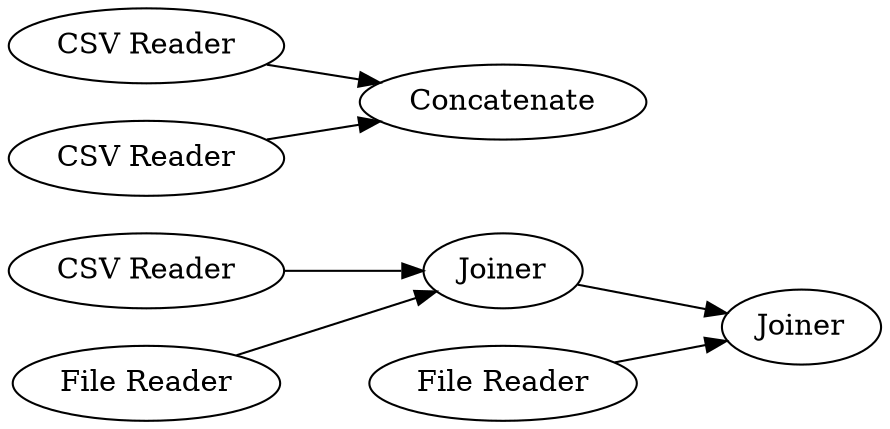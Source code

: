 digraph {
	1 [label="CSV Reader"]
	3 [label=Joiner]
	4 [label="File Reader"]
	5 [label="File Reader"]
	6 [label=Joiner]
	7 [label="CSV Reader"]
	8 [label="CSV Reader"]
	9 [label=Concatenate]
	1 -> 3
	3 -> 6
	4 -> 3
	5 -> 6
	7 -> 9
	8 -> 9
	rankdir=LR
}
